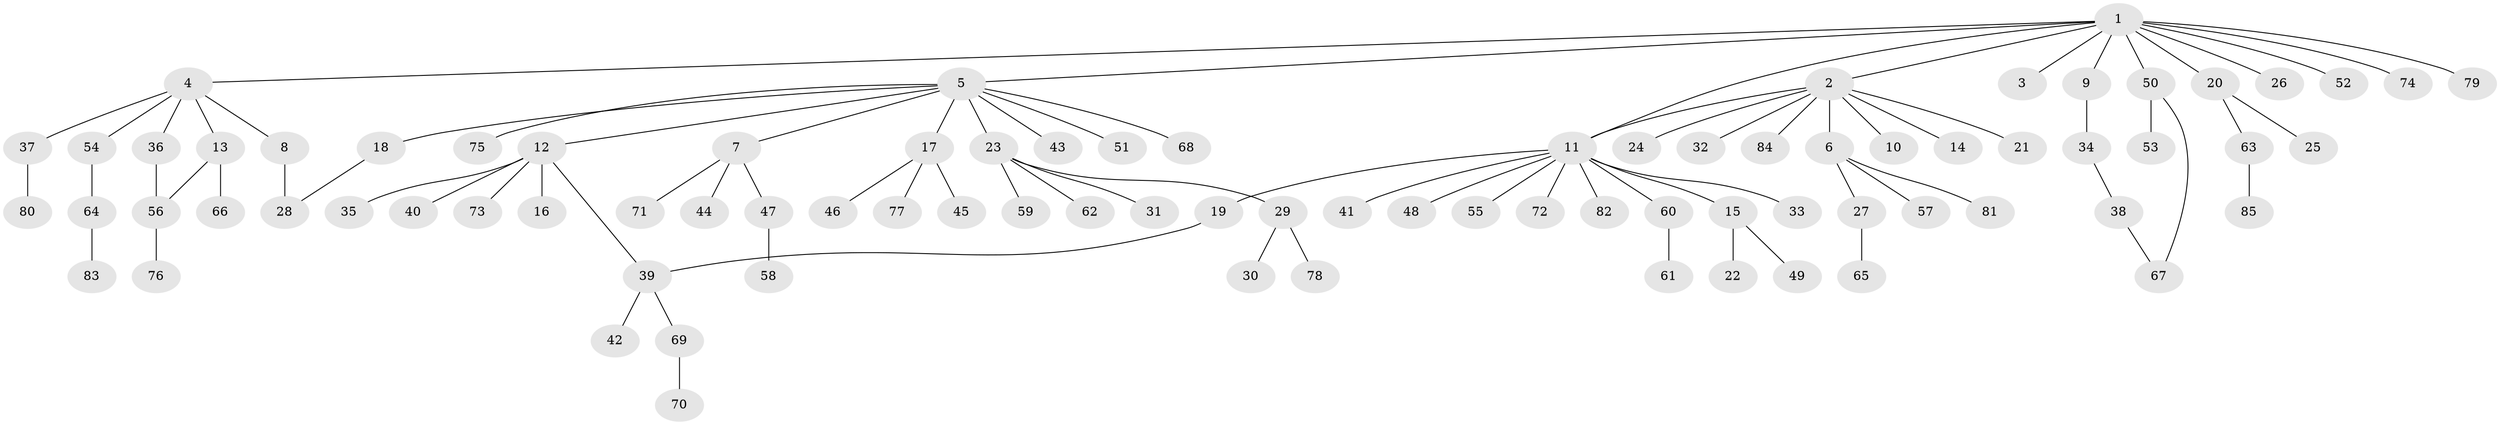 // Generated by graph-tools (version 1.1) at 2025/11/02/27/25 16:11:15]
// undirected, 85 vertices, 89 edges
graph export_dot {
graph [start="1"]
  node [color=gray90,style=filled];
  1;
  2;
  3;
  4;
  5;
  6;
  7;
  8;
  9;
  10;
  11;
  12;
  13;
  14;
  15;
  16;
  17;
  18;
  19;
  20;
  21;
  22;
  23;
  24;
  25;
  26;
  27;
  28;
  29;
  30;
  31;
  32;
  33;
  34;
  35;
  36;
  37;
  38;
  39;
  40;
  41;
  42;
  43;
  44;
  45;
  46;
  47;
  48;
  49;
  50;
  51;
  52;
  53;
  54;
  55;
  56;
  57;
  58;
  59;
  60;
  61;
  62;
  63;
  64;
  65;
  66;
  67;
  68;
  69;
  70;
  71;
  72;
  73;
  74;
  75;
  76;
  77;
  78;
  79;
  80;
  81;
  82;
  83;
  84;
  85;
  1 -- 2;
  1 -- 3;
  1 -- 4;
  1 -- 5;
  1 -- 9;
  1 -- 11;
  1 -- 20;
  1 -- 26;
  1 -- 50;
  1 -- 52;
  1 -- 74;
  1 -- 79;
  2 -- 6;
  2 -- 10;
  2 -- 11;
  2 -- 14;
  2 -- 21;
  2 -- 24;
  2 -- 32;
  2 -- 84;
  4 -- 8;
  4 -- 13;
  4 -- 36;
  4 -- 37;
  4 -- 54;
  5 -- 7;
  5 -- 12;
  5 -- 17;
  5 -- 18;
  5 -- 23;
  5 -- 43;
  5 -- 51;
  5 -- 68;
  5 -- 75;
  6 -- 27;
  6 -- 57;
  6 -- 81;
  7 -- 44;
  7 -- 47;
  7 -- 71;
  8 -- 28;
  9 -- 34;
  11 -- 15;
  11 -- 19;
  11 -- 33;
  11 -- 41;
  11 -- 48;
  11 -- 55;
  11 -- 60;
  11 -- 72;
  11 -- 82;
  12 -- 16;
  12 -- 35;
  12 -- 39;
  12 -- 40;
  12 -- 73;
  13 -- 56;
  13 -- 66;
  15 -- 22;
  15 -- 49;
  17 -- 45;
  17 -- 46;
  17 -- 77;
  18 -- 28;
  19 -- 39;
  20 -- 25;
  20 -- 63;
  23 -- 29;
  23 -- 31;
  23 -- 59;
  23 -- 62;
  27 -- 65;
  29 -- 30;
  29 -- 78;
  34 -- 38;
  36 -- 56;
  37 -- 80;
  38 -- 67;
  39 -- 42;
  39 -- 69;
  47 -- 58;
  50 -- 53;
  50 -- 67;
  54 -- 64;
  56 -- 76;
  60 -- 61;
  63 -- 85;
  64 -- 83;
  69 -- 70;
}
